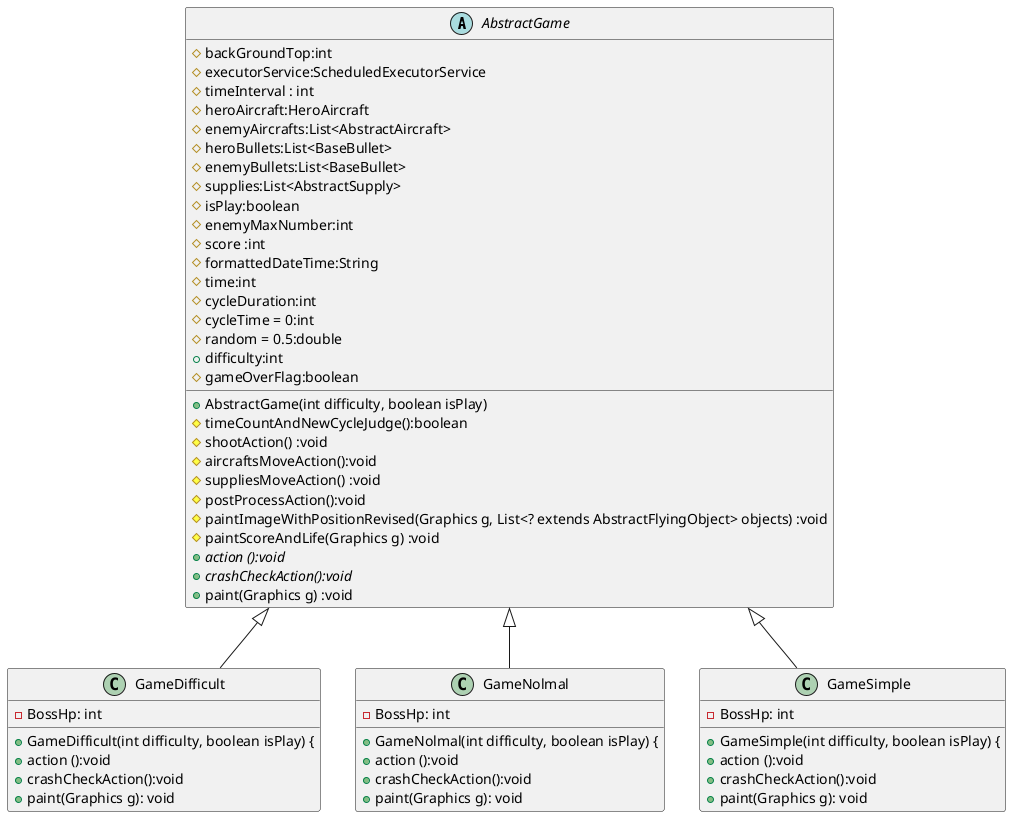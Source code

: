 @startuml
'https://plantuml.com/sequence-diagram

abstract class AbstractGame{
    #  backGroundTop:int
    #  executorService:ScheduledExecutorService
    # timeInterval : int
    #  heroAircraft:HeroAircraft
    #   enemyAircrafts:List<AbstractAircraft>
    #   heroBullets:List<BaseBullet>
    #   enemyBullets:List<BaseBullet>
    #   supplies:List<AbstractSupply>
    #  isPlay:boolean
    #   enemyMaxNumber:int
    #  score :int
    #   formattedDateTime:String
    #  time:int
    #   cycleDuration:int
    #  cycleTime = 0:int
    #   random = 0.5:double
    + difficulty:int
    # gameOverFlag:boolean

    + AbstractGame(int difficulty, boolean isPlay)
    #  timeCountAndNewCycleJudge():boolean
    #  shootAction() :void
    #  aircraftsMoveAction():void
    #  suppliesMoveAction() :void
    #  postProcessAction():void
    #  paintImageWithPositionRevised(Graphics g, List<? extends AbstractFlyingObject> objects) :void
    #  paintScoreAndLife(Graphics g) :void
    + {abstract} action ():void
    + {abstract} crashCheckAction():void
    + paint(Graphics g) :void
}


class GameDifficult{
    - BossHp: int
    + GameDifficult(int difficulty, boolean isPlay) {
    + action ():void
    + crashCheckAction():void
    + paint(Graphics g): void
}

AbstractGame  <|-- GameDifficult

class GameNolmal{
    - BossHp: int
    + GameNolmal(int difficulty, boolean isPlay) {
    + action ():void
    + crashCheckAction():void
    + paint(Graphics g): void
}

AbstractGame  <|-- GameNolmal

class GameSimple{
    - BossHp: int
    + GameSimple(int difficulty, boolean isPlay) {
    + action ():void
    + crashCheckAction():void
    + paint(Graphics g): void
}

AbstractGame  <|-- GameSimple

@enduml